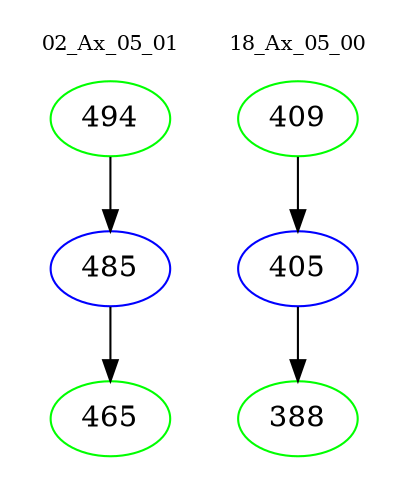 digraph{
subgraph cluster_0 {
color = white
label = "02_Ax_05_01";
fontsize=10;
T0_494 [label="494", color="green"]
T0_494 -> T0_485 [color="black"]
T0_485 [label="485", color="blue"]
T0_485 -> T0_465 [color="black"]
T0_465 [label="465", color="green"]
}
subgraph cluster_1 {
color = white
label = "18_Ax_05_00";
fontsize=10;
T1_409 [label="409", color="green"]
T1_409 -> T1_405 [color="black"]
T1_405 [label="405", color="blue"]
T1_405 -> T1_388 [color="black"]
T1_388 [label="388", color="green"]
}
}
